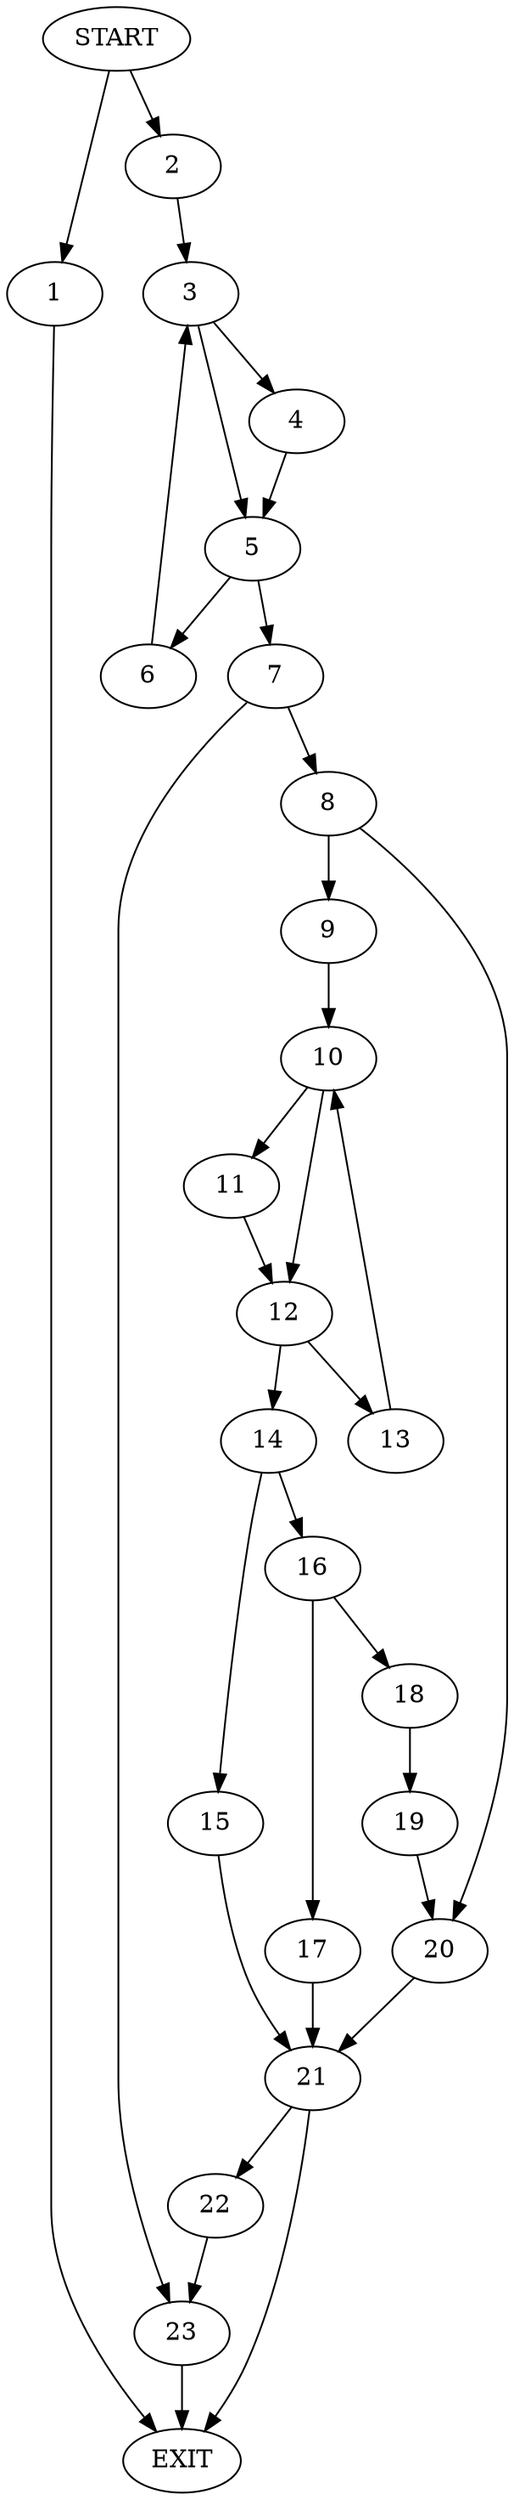 digraph { 
0 [label="START"];
1;
2;
3;
4;
5;
6;
7;
8;
9;
10;
11;
12;
13;
14;
15;
16;
17;
18;
19;
20;
21;
22;
23;
24[label="EXIT"];
0 -> 1;
0 -> 2;
1 -> 24;
2 -> 3;
3 -> 4;
3 -> 5;
4 -> 5;
5 -> 6;
5 -> 7;
6 -> 3;
7 -> 8;
7 -> 23;
8 -> 9;
8 -> 20;
9 -> 10;
10 -> 11;
10 -> 12;
11 -> 12;
12 -> 13;
12 -> 14;
13 -> 10;
14 -> 15;
14 -> 16;
15 -> 21;
16 -> 17;
16 -> 18;
17 -> 21;
18 -> 19;
19 -> 20;
20 -> 21;
21 -> 24;
21 -> 22;
22 -> 23;
23 -> 24;
}
